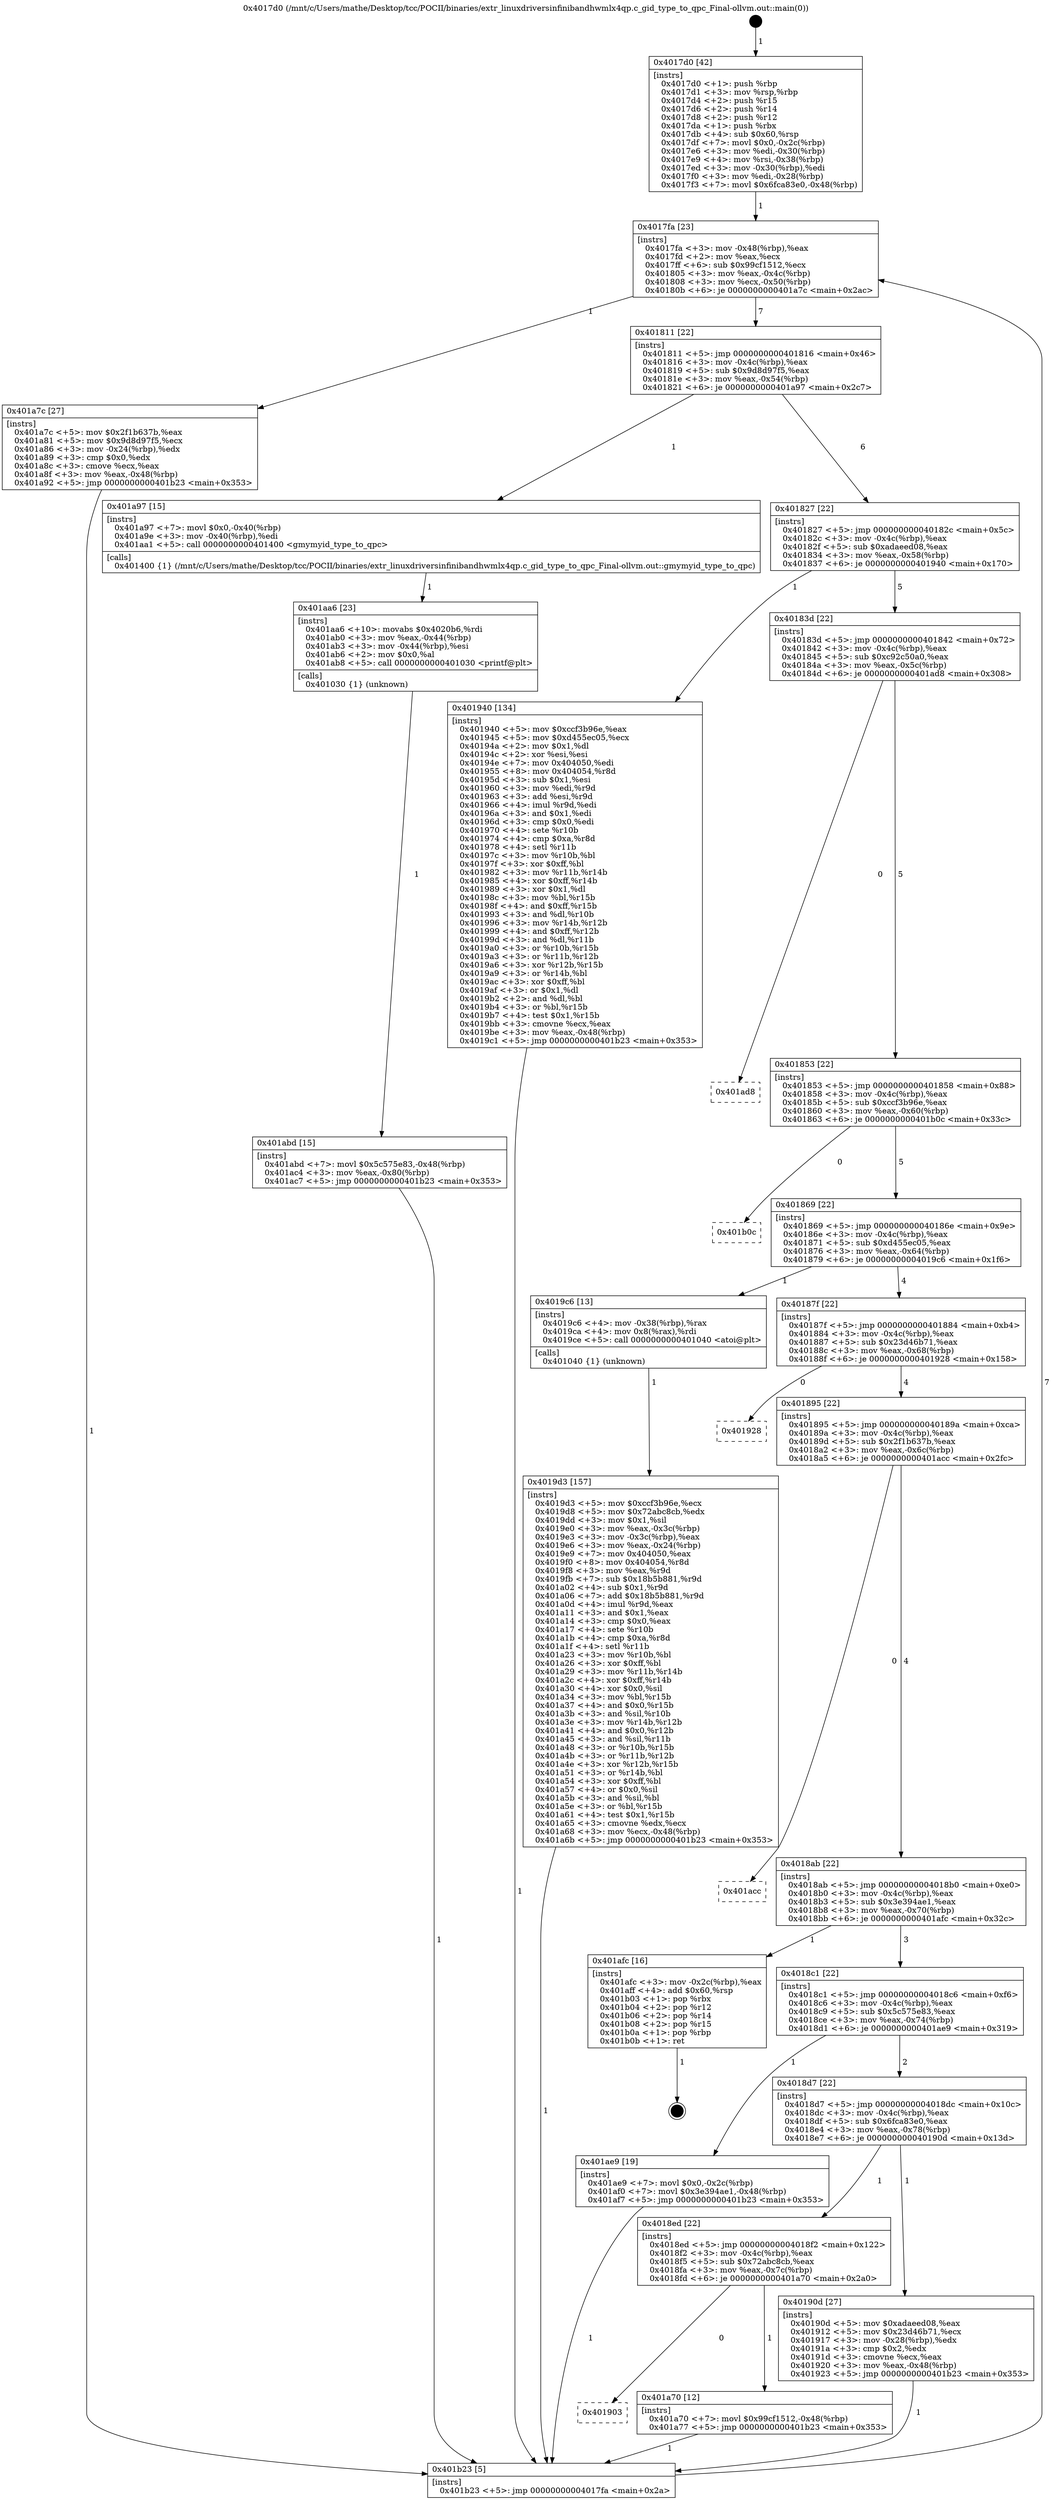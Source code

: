 digraph "0x4017d0" {
  label = "0x4017d0 (/mnt/c/Users/mathe/Desktop/tcc/POCII/binaries/extr_linuxdriversinfinibandhwmlx4qp.c_gid_type_to_qpc_Final-ollvm.out::main(0))"
  labelloc = "t"
  node[shape=record]

  Entry [label="",width=0.3,height=0.3,shape=circle,fillcolor=black,style=filled]
  "0x4017fa" [label="{
     0x4017fa [23]\l
     | [instrs]\l
     &nbsp;&nbsp;0x4017fa \<+3\>: mov -0x48(%rbp),%eax\l
     &nbsp;&nbsp;0x4017fd \<+2\>: mov %eax,%ecx\l
     &nbsp;&nbsp;0x4017ff \<+6\>: sub $0x99cf1512,%ecx\l
     &nbsp;&nbsp;0x401805 \<+3\>: mov %eax,-0x4c(%rbp)\l
     &nbsp;&nbsp;0x401808 \<+3\>: mov %ecx,-0x50(%rbp)\l
     &nbsp;&nbsp;0x40180b \<+6\>: je 0000000000401a7c \<main+0x2ac\>\l
  }"]
  "0x401a7c" [label="{
     0x401a7c [27]\l
     | [instrs]\l
     &nbsp;&nbsp;0x401a7c \<+5\>: mov $0x2f1b637b,%eax\l
     &nbsp;&nbsp;0x401a81 \<+5\>: mov $0x9d8d97f5,%ecx\l
     &nbsp;&nbsp;0x401a86 \<+3\>: mov -0x24(%rbp),%edx\l
     &nbsp;&nbsp;0x401a89 \<+3\>: cmp $0x0,%edx\l
     &nbsp;&nbsp;0x401a8c \<+3\>: cmove %ecx,%eax\l
     &nbsp;&nbsp;0x401a8f \<+3\>: mov %eax,-0x48(%rbp)\l
     &nbsp;&nbsp;0x401a92 \<+5\>: jmp 0000000000401b23 \<main+0x353\>\l
  }"]
  "0x401811" [label="{
     0x401811 [22]\l
     | [instrs]\l
     &nbsp;&nbsp;0x401811 \<+5\>: jmp 0000000000401816 \<main+0x46\>\l
     &nbsp;&nbsp;0x401816 \<+3\>: mov -0x4c(%rbp),%eax\l
     &nbsp;&nbsp;0x401819 \<+5\>: sub $0x9d8d97f5,%eax\l
     &nbsp;&nbsp;0x40181e \<+3\>: mov %eax,-0x54(%rbp)\l
     &nbsp;&nbsp;0x401821 \<+6\>: je 0000000000401a97 \<main+0x2c7\>\l
  }"]
  Exit [label="",width=0.3,height=0.3,shape=circle,fillcolor=black,style=filled,peripheries=2]
  "0x401a97" [label="{
     0x401a97 [15]\l
     | [instrs]\l
     &nbsp;&nbsp;0x401a97 \<+7\>: movl $0x0,-0x40(%rbp)\l
     &nbsp;&nbsp;0x401a9e \<+3\>: mov -0x40(%rbp),%edi\l
     &nbsp;&nbsp;0x401aa1 \<+5\>: call 0000000000401400 \<gmymyid_type_to_qpc\>\l
     | [calls]\l
     &nbsp;&nbsp;0x401400 \{1\} (/mnt/c/Users/mathe/Desktop/tcc/POCII/binaries/extr_linuxdriversinfinibandhwmlx4qp.c_gid_type_to_qpc_Final-ollvm.out::gmymyid_type_to_qpc)\l
  }"]
  "0x401827" [label="{
     0x401827 [22]\l
     | [instrs]\l
     &nbsp;&nbsp;0x401827 \<+5\>: jmp 000000000040182c \<main+0x5c\>\l
     &nbsp;&nbsp;0x40182c \<+3\>: mov -0x4c(%rbp),%eax\l
     &nbsp;&nbsp;0x40182f \<+5\>: sub $0xadaeed08,%eax\l
     &nbsp;&nbsp;0x401834 \<+3\>: mov %eax,-0x58(%rbp)\l
     &nbsp;&nbsp;0x401837 \<+6\>: je 0000000000401940 \<main+0x170\>\l
  }"]
  "0x401abd" [label="{
     0x401abd [15]\l
     | [instrs]\l
     &nbsp;&nbsp;0x401abd \<+7\>: movl $0x5c575e83,-0x48(%rbp)\l
     &nbsp;&nbsp;0x401ac4 \<+3\>: mov %eax,-0x80(%rbp)\l
     &nbsp;&nbsp;0x401ac7 \<+5\>: jmp 0000000000401b23 \<main+0x353\>\l
  }"]
  "0x401940" [label="{
     0x401940 [134]\l
     | [instrs]\l
     &nbsp;&nbsp;0x401940 \<+5\>: mov $0xccf3b96e,%eax\l
     &nbsp;&nbsp;0x401945 \<+5\>: mov $0xd455ec05,%ecx\l
     &nbsp;&nbsp;0x40194a \<+2\>: mov $0x1,%dl\l
     &nbsp;&nbsp;0x40194c \<+2\>: xor %esi,%esi\l
     &nbsp;&nbsp;0x40194e \<+7\>: mov 0x404050,%edi\l
     &nbsp;&nbsp;0x401955 \<+8\>: mov 0x404054,%r8d\l
     &nbsp;&nbsp;0x40195d \<+3\>: sub $0x1,%esi\l
     &nbsp;&nbsp;0x401960 \<+3\>: mov %edi,%r9d\l
     &nbsp;&nbsp;0x401963 \<+3\>: add %esi,%r9d\l
     &nbsp;&nbsp;0x401966 \<+4\>: imul %r9d,%edi\l
     &nbsp;&nbsp;0x40196a \<+3\>: and $0x1,%edi\l
     &nbsp;&nbsp;0x40196d \<+3\>: cmp $0x0,%edi\l
     &nbsp;&nbsp;0x401970 \<+4\>: sete %r10b\l
     &nbsp;&nbsp;0x401974 \<+4\>: cmp $0xa,%r8d\l
     &nbsp;&nbsp;0x401978 \<+4\>: setl %r11b\l
     &nbsp;&nbsp;0x40197c \<+3\>: mov %r10b,%bl\l
     &nbsp;&nbsp;0x40197f \<+3\>: xor $0xff,%bl\l
     &nbsp;&nbsp;0x401982 \<+3\>: mov %r11b,%r14b\l
     &nbsp;&nbsp;0x401985 \<+4\>: xor $0xff,%r14b\l
     &nbsp;&nbsp;0x401989 \<+3\>: xor $0x1,%dl\l
     &nbsp;&nbsp;0x40198c \<+3\>: mov %bl,%r15b\l
     &nbsp;&nbsp;0x40198f \<+4\>: and $0xff,%r15b\l
     &nbsp;&nbsp;0x401993 \<+3\>: and %dl,%r10b\l
     &nbsp;&nbsp;0x401996 \<+3\>: mov %r14b,%r12b\l
     &nbsp;&nbsp;0x401999 \<+4\>: and $0xff,%r12b\l
     &nbsp;&nbsp;0x40199d \<+3\>: and %dl,%r11b\l
     &nbsp;&nbsp;0x4019a0 \<+3\>: or %r10b,%r15b\l
     &nbsp;&nbsp;0x4019a3 \<+3\>: or %r11b,%r12b\l
     &nbsp;&nbsp;0x4019a6 \<+3\>: xor %r12b,%r15b\l
     &nbsp;&nbsp;0x4019a9 \<+3\>: or %r14b,%bl\l
     &nbsp;&nbsp;0x4019ac \<+3\>: xor $0xff,%bl\l
     &nbsp;&nbsp;0x4019af \<+3\>: or $0x1,%dl\l
     &nbsp;&nbsp;0x4019b2 \<+2\>: and %dl,%bl\l
     &nbsp;&nbsp;0x4019b4 \<+3\>: or %bl,%r15b\l
     &nbsp;&nbsp;0x4019b7 \<+4\>: test $0x1,%r15b\l
     &nbsp;&nbsp;0x4019bb \<+3\>: cmovne %ecx,%eax\l
     &nbsp;&nbsp;0x4019be \<+3\>: mov %eax,-0x48(%rbp)\l
     &nbsp;&nbsp;0x4019c1 \<+5\>: jmp 0000000000401b23 \<main+0x353\>\l
  }"]
  "0x40183d" [label="{
     0x40183d [22]\l
     | [instrs]\l
     &nbsp;&nbsp;0x40183d \<+5\>: jmp 0000000000401842 \<main+0x72\>\l
     &nbsp;&nbsp;0x401842 \<+3\>: mov -0x4c(%rbp),%eax\l
     &nbsp;&nbsp;0x401845 \<+5\>: sub $0xc92c50a0,%eax\l
     &nbsp;&nbsp;0x40184a \<+3\>: mov %eax,-0x5c(%rbp)\l
     &nbsp;&nbsp;0x40184d \<+6\>: je 0000000000401ad8 \<main+0x308\>\l
  }"]
  "0x401aa6" [label="{
     0x401aa6 [23]\l
     | [instrs]\l
     &nbsp;&nbsp;0x401aa6 \<+10\>: movabs $0x4020b6,%rdi\l
     &nbsp;&nbsp;0x401ab0 \<+3\>: mov %eax,-0x44(%rbp)\l
     &nbsp;&nbsp;0x401ab3 \<+3\>: mov -0x44(%rbp),%esi\l
     &nbsp;&nbsp;0x401ab6 \<+2\>: mov $0x0,%al\l
     &nbsp;&nbsp;0x401ab8 \<+5\>: call 0000000000401030 \<printf@plt\>\l
     | [calls]\l
     &nbsp;&nbsp;0x401030 \{1\} (unknown)\l
  }"]
  "0x401ad8" [label="{
     0x401ad8\l
  }", style=dashed]
  "0x401853" [label="{
     0x401853 [22]\l
     | [instrs]\l
     &nbsp;&nbsp;0x401853 \<+5\>: jmp 0000000000401858 \<main+0x88\>\l
     &nbsp;&nbsp;0x401858 \<+3\>: mov -0x4c(%rbp),%eax\l
     &nbsp;&nbsp;0x40185b \<+5\>: sub $0xccf3b96e,%eax\l
     &nbsp;&nbsp;0x401860 \<+3\>: mov %eax,-0x60(%rbp)\l
     &nbsp;&nbsp;0x401863 \<+6\>: je 0000000000401b0c \<main+0x33c\>\l
  }"]
  "0x401903" [label="{
     0x401903\l
  }", style=dashed]
  "0x401b0c" [label="{
     0x401b0c\l
  }", style=dashed]
  "0x401869" [label="{
     0x401869 [22]\l
     | [instrs]\l
     &nbsp;&nbsp;0x401869 \<+5\>: jmp 000000000040186e \<main+0x9e\>\l
     &nbsp;&nbsp;0x40186e \<+3\>: mov -0x4c(%rbp),%eax\l
     &nbsp;&nbsp;0x401871 \<+5\>: sub $0xd455ec05,%eax\l
     &nbsp;&nbsp;0x401876 \<+3\>: mov %eax,-0x64(%rbp)\l
     &nbsp;&nbsp;0x401879 \<+6\>: je 00000000004019c6 \<main+0x1f6\>\l
  }"]
  "0x401a70" [label="{
     0x401a70 [12]\l
     | [instrs]\l
     &nbsp;&nbsp;0x401a70 \<+7\>: movl $0x99cf1512,-0x48(%rbp)\l
     &nbsp;&nbsp;0x401a77 \<+5\>: jmp 0000000000401b23 \<main+0x353\>\l
  }"]
  "0x4019c6" [label="{
     0x4019c6 [13]\l
     | [instrs]\l
     &nbsp;&nbsp;0x4019c6 \<+4\>: mov -0x38(%rbp),%rax\l
     &nbsp;&nbsp;0x4019ca \<+4\>: mov 0x8(%rax),%rdi\l
     &nbsp;&nbsp;0x4019ce \<+5\>: call 0000000000401040 \<atoi@plt\>\l
     | [calls]\l
     &nbsp;&nbsp;0x401040 \{1\} (unknown)\l
  }"]
  "0x40187f" [label="{
     0x40187f [22]\l
     | [instrs]\l
     &nbsp;&nbsp;0x40187f \<+5\>: jmp 0000000000401884 \<main+0xb4\>\l
     &nbsp;&nbsp;0x401884 \<+3\>: mov -0x4c(%rbp),%eax\l
     &nbsp;&nbsp;0x401887 \<+5\>: sub $0x23d46b71,%eax\l
     &nbsp;&nbsp;0x40188c \<+3\>: mov %eax,-0x68(%rbp)\l
     &nbsp;&nbsp;0x40188f \<+6\>: je 0000000000401928 \<main+0x158\>\l
  }"]
  "0x4019d3" [label="{
     0x4019d3 [157]\l
     | [instrs]\l
     &nbsp;&nbsp;0x4019d3 \<+5\>: mov $0xccf3b96e,%ecx\l
     &nbsp;&nbsp;0x4019d8 \<+5\>: mov $0x72abc8cb,%edx\l
     &nbsp;&nbsp;0x4019dd \<+3\>: mov $0x1,%sil\l
     &nbsp;&nbsp;0x4019e0 \<+3\>: mov %eax,-0x3c(%rbp)\l
     &nbsp;&nbsp;0x4019e3 \<+3\>: mov -0x3c(%rbp),%eax\l
     &nbsp;&nbsp;0x4019e6 \<+3\>: mov %eax,-0x24(%rbp)\l
     &nbsp;&nbsp;0x4019e9 \<+7\>: mov 0x404050,%eax\l
     &nbsp;&nbsp;0x4019f0 \<+8\>: mov 0x404054,%r8d\l
     &nbsp;&nbsp;0x4019f8 \<+3\>: mov %eax,%r9d\l
     &nbsp;&nbsp;0x4019fb \<+7\>: sub $0x18b5b881,%r9d\l
     &nbsp;&nbsp;0x401a02 \<+4\>: sub $0x1,%r9d\l
     &nbsp;&nbsp;0x401a06 \<+7\>: add $0x18b5b881,%r9d\l
     &nbsp;&nbsp;0x401a0d \<+4\>: imul %r9d,%eax\l
     &nbsp;&nbsp;0x401a11 \<+3\>: and $0x1,%eax\l
     &nbsp;&nbsp;0x401a14 \<+3\>: cmp $0x0,%eax\l
     &nbsp;&nbsp;0x401a17 \<+4\>: sete %r10b\l
     &nbsp;&nbsp;0x401a1b \<+4\>: cmp $0xa,%r8d\l
     &nbsp;&nbsp;0x401a1f \<+4\>: setl %r11b\l
     &nbsp;&nbsp;0x401a23 \<+3\>: mov %r10b,%bl\l
     &nbsp;&nbsp;0x401a26 \<+3\>: xor $0xff,%bl\l
     &nbsp;&nbsp;0x401a29 \<+3\>: mov %r11b,%r14b\l
     &nbsp;&nbsp;0x401a2c \<+4\>: xor $0xff,%r14b\l
     &nbsp;&nbsp;0x401a30 \<+4\>: xor $0x0,%sil\l
     &nbsp;&nbsp;0x401a34 \<+3\>: mov %bl,%r15b\l
     &nbsp;&nbsp;0x401a37 \<+4\>: and $0x0,%r15b\l
     &nbsp;&nbsp;0x401a3b \<+3\>: and %sil,%r10b\l
     &nbsp;&nbsp;0x401a3e \<+3\>: mov %r14b,%r12b\l
     &nbsp;&nbsp;0x401a41 \<+4\>: and $0x0,%r12b\l
     &nbsp;&nbsp;0x401a45 \<+3\>: and %sil,%r11b\l
     &nbsp;&nbsp;0x401a48 \<+3\>: or %r10b,%r15b\l
     &nbsp;&nbsp;0x401a4b \<+3\>: or %r11b,%r12b\l
     &nbsp;&nbsp;0x401a4e \<+3\>: xor %r12b,%r15b\l
     &nbsp;&nbsp;0x401a51 \<+3\>: or %r14b,%bl\l
     &nbsp;&nbsp;0x401a54 \<+3\>: xor $0xff,%bl\l
     &nbsp;&nbsp;0x401a57 \<+4\>: or $0x0,%sil\l
     &nbsp;&nbsp;0x401a5b \<+3\>: and %sil,%bl\l
     &nbsp;&nbsp;0x401a5e \<+3\>: or %bl,%r15b\l
     &nbsp;&nbsp;0x401a61 \<+4\>: test $0x1,%r15b\l
     &nbsp;&nbsp;0x401a65 \<+3\>: cmovne %edx,%ecx\l
     &nbsp;&nbsp;0x401a68 \<+3\>: mov %ecx,-0x48(%rbp)\l
     &nbsp;&nbsp;0x401a6b \<+5\>: jmp 0000000000401b23 \<main+0x353\>\l
  }"]
  "0x401928" [label="{
     0x401928\l
  }", style=dashed]
  "0x401895" [label="{
     0x401895 [22]\l
     | [instrs]\l
     &nbsp;&nbsp;0x401895 \<+5\>: jmp 000000000040189a \<main+0xca\>\l
     &nbsp;&nbsp;0x40189a \<+3\>: mov -0x4c(%rbp),%eax\l
     &nbsp;&nbsp;0x40189d \<+5\>: sub $0x2f1b637b,%eax\l
     &nbsp;&nbsp;0x4018a2 \<+3\>: mov %eax,-0x6c(%rbp)\l
     &nbsp;&nbsp;0x4018a5 \<+6\>: je 0000000000401acc \<main+0x2fc\>\l
  }"]
  "0x4017d0" [label="{
     0x4017d0 [42]\l
     | [instrs]\l
     &nbsp;&nbsp;0x4017d0 \<+1\>: push %rbp\l
     &nbsp;&nbsp;0x4017d1 \<+3\>: mov %rsp,%rbp\l
     &nbsp;&nbsp;0x4017d4 \<+2\>: push %r15\l
     &nbsp;&nbsp;0x4017d6 \<+2\>: push %r14\l
     &nbsp;&nbsp;0x4017d8 \<+2\>: push %r12\l
     &nbsp;&nbsp;0x4017da \<+1\>: push %rbx\l
     &nbsp;&nbsp;0x4017db \<+4\>: sub $0x60,%rsp\l
     &nbsp;&nbsp;0x4017df \<+7\>: movl $0x0,-0x2c(%rbp)\l
     &nbsp;&nbsp;0x4017e6 \<+3\>: mov %edi,-0x30(%rbp)\l
     &nbsp;&nbsp;0x4017e9 \<+4\>: mov %rsi,-0x38(%rbp)\l
     &nbsp;&nbsp;0x4017ed \<+3\>: mov -0x30(%rbp),%edi\l
     &nbsp;&nbsp;0x4017f0 \<+3\>: mov %edi,-0x28(%rbp)\l
     &nbsp;&nbsp;0x4017f3 \<+7\>: movl $0x6fca83e0,-0x48(%rbp)\l
  }"]
  "0x401acc" [label="{
     0x401acc\l
  }", style=dashed]
  "0x4018ab" [label="{
     0x4018ab [22]\l
     | [instrs]\l
     &nbsp;&nbsp;0x4018ab \<+5\>: jmp 00000000004018b0 \<main+0xe0\>\l
     &nbsp;&nbsp;0x4018b0 \<+3\>: mov -0x4c(%rbp),%eax\l
     &nbsp;&nbsp;0x4018b3 \<+5\>: sub $0x3e394ae1,%eax\l
     &nbsp;&nbsp;0x4018b8 \<+3\>: mov %eax,-0x70(%rbp)\l
     &nbsp;&nbsp;0x4018bb \<+6\>: je 0000000000401afc \<main+0x32c\>\l
  }"]
  "0x401b23" [label="{
     0x401b23 [5]\l
     | [instrs]\l
     &nbsp;&nbsp;0x401b23 \<+5\>: jmp 00000000004017fa \<main+0x2a\>\l
  }"]
  "0x401afc" [label="{
     0x401afc [16]\l
     | [instrs]\l
     &nbsp;&nbsp;0x401afc \<+3\>: mov -0x2c(%rbp),%eax\l
     &nbsp;&nbsp;0x401aff \<+4\>: add $0x60,%rsp\l
     &nbsp;&nbsp;0x401b03 \<+1\>: pop %rbx\l
     &nbsp;&nbsp;0x401b04 \<+2\>: pop %r12\l
     &nbsp;&nbsp;0x401b06 \<+2\>: pop %r14\l
     &nbsp;&nbsp;0x401b08 \<+2\>: pop %r15\l
     &nbsp;&nbsp;0x401b0a \<+1\>: pop %rbp\l
     &nbsp;&nbsp;0x401b0b \<+1\>: ret\l
  }"]
  "0x4018c1" [label="{
     0x4018c1 [22]\l
     | [instrs]\l
     &nbsp;&nbsp;0x4018c1 \<+5\>: jmp 00000000004018c6 \<main+0xf6\>\l
     &nbsp;&nbsp;0x4018c6 \<+3\>: mov -0x4c(%rbp),%eax\l
     &nbsp;&nbsp;0x4018c9 \<+5\>: sub $0x5c575e83,%eax\l
     &nbsp;&nbsp;0x4018ce \<+3\>: mov %eax,-0x74(%rbp)\l
     &nbsp;&nbsp;0x4018d1 \<+6\>: je 0000000000401ae9 \<main+0x319\>\l
  }"]
  "0x4018ed" [label="{
     0x4018ed [22]\l
     | [instrs]\l
     &nbsp;&nbsp;0x4018ed \<+5\>: jmp 00000000004018f2 \<main+0x122\>\l
     &nbsp;&nbsp;0x4018f2 \<+3\>: mov -0x4c(%rbp),%eax\l
     &nbsp;&nbsp;0x4018f5 \<+5\>: sub $0x72abc8cb,%eax\l
     &nbsp;&nbsp;0x4018fa \<+3\>: mov %eax,-0x7c(%rbp)\l
     &nbsp;&nbsp;0x4018fd \<+6\>: je 0000000000401a70 \<main+0x2a0\>\l
  }"]
  "0x401ae9" [label="{
     0x401ae9 [19]\l
     | [instrs]\l
     &nbsp;&nbsp;0x401ae9 \<+7\>: movl $0x0,-0x2c(%rbp)\l
     &nbsp;&nbsp;0x401af0 \<+7\>: movl $0x3e394ae1,-0x48(%rbp)\l
     &nbsp;&nbsp;0x401af7 \<+5\>: jmp 0000000000401b23 \<main+0x353\>\l
  }"]
  "0x4018d7" [label="{
     0x4018d7 [22]\l
     | [instrs]\l
     &nbsp;&nbsp;0x4018d7 \<+5\>: jmp 00000000004018dc \<main+0x10c\>\l
     &nbsp;&nbsp;0x4018dc \<+3\>: mov -0x4c(%rbp),%eax\l
     &nbsp;&nbsp;0x4018df \<+5\>: sub $0x6fca83e0,%eax\l
     &nbsp;&nbsp;0x4018e4 \<+3\>: mov %eax,-0x78(%rbp)\l
     &nbsp;&nbsp;0x4018e7 \<+6\>: je 000000000040190d \<main+0x13d\>\l
  }"]
  "0x40190d" [label="{
     0x40190d [27]\l
     | [instrs]\l
     &nbsp;&nbsp;0x40190d \<+5\>: mov $0xadaeed08,%eax\l
     &nbsp;&nbsp;0x401912 \<+5\>: mov $0x23d46b71,%ecx\l
     &nbsp;&nbsp;0x401917 \<+3\>: mov -0x28(%rbp),%edx\l
     &nbsp;&nbsp;0x40191a \<+3\>: cmp $0x2,%edx\l
     &nbsp;&nbsp;0x40191d \<+3\>: cmovne %ecx,%eax\l
     &nbsp;&nbsp;0x401920 \<+3\>: mov %eax,-0x48(%rbp)\l
     &nbsp;&nbsp;0x401923 \<+5\>: jmp 0000000000401b23 \<main+0x353\>\l
  }"]
  Entry -> "0x4017d0" [label=" 1"]
  "0x4017fa" -> "0x401a7c" [label=" 1"]
  "0x4017fa" -> "0x401811" [label=" 7"]
  "0x401afc" -> Exit [label=" 1"]
  "0x401811" -> "0x401a97" [label=" 1"]
  "0x401811" -> "0x401827" [label=" 6"]
  "0x401ae9" -> "0x401b23" [label=" 1"]
  "0x401827" -> "0x401940" [label=" 1"]
  "0x401827" -> "0x40183d" [label=" 5"]
  "0x401abd" -> "0x401b23" [label=" 1"]
  "0x40183d" -> "0x401ad8" [label=" 0"]
  "0x40183d" -> "0x401853" [label=" 5"]
  "0x401aa6" -> "0x401abd" [label=" 1"]
  "0x401853" -> "0x401b0c" [label=" 0"]
  "0x401853" -> "0x401869" [label=" 5"]
  "0x401a97" -> "0x401aa6" [label=" 1"]
  "0x401869" -> "0x4019c6" [label=" 1"]
  "0x401869" -> "0x40187f" [label=" 4"]
  "0x401a7c" -> "0x401b23" [label=" 1"]
  "0x40187f" -> "0x401928" [label=" 0"]
  "0x40187f" -> "0x401895" [label=" 4"]
  "0x4018ed" -> "0x401903" [label=" 0"]
  "0x401895" -> "0x401acc" [label=" 0"]
  "0x401895" -> "0x4018ab" [label=" 4"]
  "0x4018ed" -> "0x401a70" [label=" 1"]
  "0x4018ab" -> "0x401afc" [label=" 1"]
  "0x4018ab" -> "0x4018c1" [label=" 3"]
  "0x401a70" -> "0x401b23" [label=" 1"]
  "0x4018c1" -> "0x401ae9" [label=" 1"]
  "0x4018c1" -> "0x4018d7" [label=" 2"]
  "0x4019d3" -> "0x401b23" [label=" 1"]
  "0x4018d7" -> "0x40190d" [label=" 1"]
  "0x4018d7" -> "0x4018ed" [label=" 1"]
  "0x40190d" -> "0x401b23" [label=" 1"]
  "0x4017d0" -> "0x4017fa" [label=" 1"]
  "0x401b23" -> "0x4017fa" [label=" 7"]
  "0x401940" -> "0x401b23" [label=" 1"]
  "0x4019c6" -> "0x4019d3" [label=" 1"]
}
